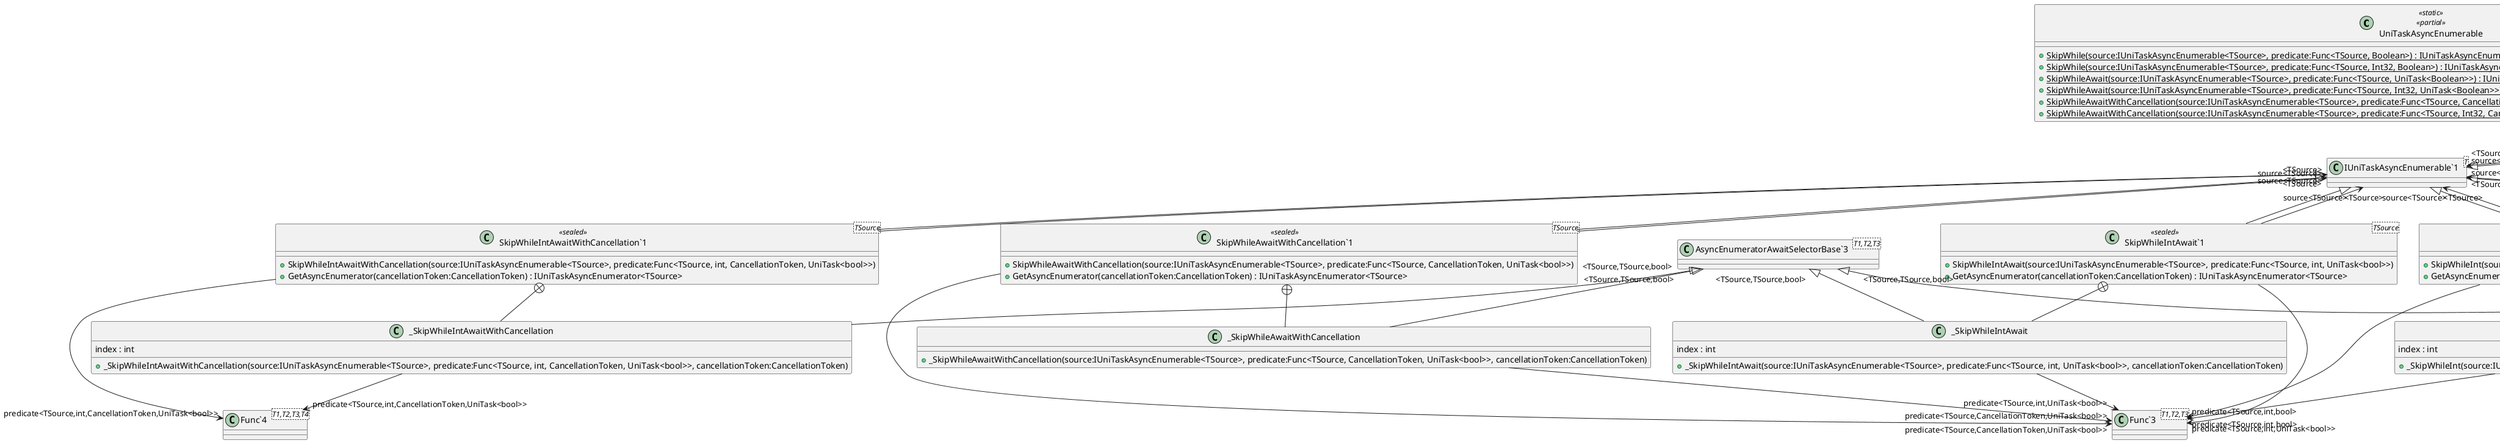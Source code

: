 @startuml
class UniTaskAsyncEnumerable <<static>> <<partial>> {
    + {static} SkipWhile(source:IUniTaskAsyncEnumerable<TSource>, predicate:Func<TSource, Boolean>) : IUniTaskAsyncEnumerable<TSource>
    + {static} SkipWhile(source:IUniTaskAsyncEnumerable<TSource>, predicate:Func<TSource, Int32, Boolean>) : IUniTaskAsyncEnumerable<TSource>
    + {static} SkipWhileAwait(source:IUniTaskAsyncEnumerable<TSource>, predicate:Func<TSource, UniTask<Boolean>>) : IUniTaskAsyncEnumerable<TSource>
    + {static} SkipWhileAwait(source:IUniTaskAsyncEnumerable<TSource>, predicate:Func<TSource, Int32, UniTask<Boolean>>) : IUniTaskAsyncEnumerable<TSource>
    + {static} SkipWhileAwaitWithCancellation(source:IUniTaskAsyncEnumerable<TSource>, predicate:Func<TSource, CancellationToken, UniTask<Boolean>>) : IUniTaskAsyncEnumerable<TSource>
    + {static} SkipWhileAwaitWithCancellation(source:IUniTaskAsyncEnumerable<TSource>, predicate:Func<TSource, Int32, CancellationToken, UniTask<Boolean>>) : IUniTaskAsyncEnumerable<TSource>
}
class "SkipWhile`1"<TSource> <<sealed>> {
    + SkipWhile(source:IUniTaskAsyncEnumerable<TSource>, predicate:Func<TSource, bool>)
    + GetAsyncEnumerator(cancellationToken:CancellationToken) : IUniTaskAsyncEnumerator<TSource>
}
class "SkipWhileInt`1"<TSource> <<sealed>> {
    + SkipWhileInt(source:IUniTaskAsyncEnumerable<TSource>, predicate:Func<TSource, int, bool>)
    + GetAsyncEnumerator(cancellationToken:CancellationToken) : IUniTaskAsyncEnumerator<TSource>
}
class "SkipWhileAwait`1"<TSource> <<sealed>> {
    + SkipWhileAwait(source:IUniTaskAsyncEnumerable<TSource>, predicate:Func<TSource, UniTask<bool>>)
    + GetAsyncEnumerator(cancellationToken:CancellationToken) : IUniTaskAsyncEnumerator<TSource>
}
class "SkipWhileIntAwait`1"<TSource> <<sealed>> {
    + SkipWhileIntAwait(source:IUniTaskAsyncEnumerable<TSource>, predicate:Func<TSource, int, UniTask<bool>>)
    + GetAsyncEnumerator(cancellationToken:CancellationToken) : IUniTaskAsyncEnumerator<TSource>
}
class "SkipWhileAwaitWithCancellation`1"<TSource> <<sealed>> {
    + SkipWhileAwaitWithCancellation(source:IUniTaskAsyncEnumerable<TSource>, predicate:Func<TSource, CancellationToken, UniTask<bool>>)
    + GetAsyncEnumerator(cancellationToken:CancellationToken) : IUniTaskAsyncEnumerator<TSource>
}
class "SkipWhileIntAwaitWithCancellation`1"<TSource> <<sealed>> {
    + SkipWhileIntAwaitWithCancellation(source:IUniTaskAsyncEnumerable<TSource>, predicate:Func<TSource, int, CancellationToken, UniTask<bool>>)
    + GetAsyncEnumerator(cancellationToken:CancellationToken) : IUniTaskAsyncEnumerator<TSource>
}
class "IUniTaskAsyncEnumerable`1"<T> {
}
class "Func`2"<T1,T2> {
}
class _SkipWhile {
    + _SkipWhile(source:IUniTaskAsyncEnumerable<TSource>, predicate:Func<TSource, bool>, cancellationToken:CancellationToken)
}
class "Func`3"<T1,T2,T3> {
}
class _SkipWhileInt {
    index : int
    + _SkipWhileInt(source:IUniTaskAsyncEnumerable<TSource>, predicate:Func<TSource, int, bool>, cancellationToken:CancellationToken)
}
class _SkipWhileAwait {
    + _SkipWhileAwait(source:IUniTaskAsyncEnumerable<TSource>, predicate:Func<TSource, UniTask<bool>>, cancellationToken:CancellationToken)
}
class _SkipWhileIntAwait {
    index : int
    + _SkipWhileIntAwait(source:IUniTaskAsyncEnumerable<TSource>, predicate:Func<TSource, int, UniTask<bool>>, cancellationToken:CancellationToken)
}
class _SkipWhileAwaitWithCancellation {
    + _SkipWhileAwaitWithCancellation(source:IUniTaskAsyncEnumerable<TSource>, predicate:Func<TSource, CancellationToken, UniTask<bool>>, cancellationToken:CancellationToken)
}
class "Func`4"<T1,T2,T3,T4> {
}
class _SkipWhileIntAwaitWithCancellation {
    index : int
    + _SkipWhileIntAwaitWithCancellation(source:IUniTaskAsyncEnumerable<TSource>, predicate:Func<TSource, int, CancellationToken, UniTask<bool>>, cancellationToken:CancellationToken)
}
class "AsyncEnumeratorBase`2"<T1,T2> {
}
class "AsyncEnumeratorAwaitSelectorBase`3"<T1,T2,T3> {
}
"IUniTaskAsyncEnumerable`1" "<TSource>" <|-- "SkipWhile`1"
"SkipWhile`1" --> "source<TSource>" "IUniTaskAsyncEnumerable`1"
"SkipWhile`1" --> "predicate<TSource,bool>" "Func`2"
"IUniTaskAsyncEnumerable`1" "<TSource>" <|-- "SkipWhileInt`1"
"SkipWhileInt`1" --> "source<TSource>" "IUniTaskAsyncEnumerable`1"
"SkipWhileInt`1" --> "predicate<TSource,int,bool>" "Func`3"
"IUniTaskAsyncEnumerable`1" "<TSource>" <|-- "SkipWhileAwait`1"
"SkipWhileAwait`1" --> "source<TSource>" "IUniTaskAsyncEnumerable`1"
"SkipWhileAwait`1" --> "predicate<TSource,UniTask<bool>>" "Func`2"
"IUniTaskAsyncEnumerable`1" "<TSource>" <|-- "SkipWhileIntAwait`1"
"SkipWhileIntAwait`1" --> "source<TSource>" "IUniTaskAsyncEnumerable`1"
"SkipWhileIntAwait`1" --> "predicate<TSource,int,UniTask<bool>>" "Func`3"
"IUniTaskAsyncEnumerable`1" "<TSource>" <|-- "SkipWhileAwaitWithCancellation`1"
"SkipWhileAwaitWithCancellation`1" --> "source<TSource>" "IUniTaskAsyncEnumerable`1"
"SkipWhileAwaitWithCancellation`1" --> "predicate<TSource,CancellationToken,UniTask<bool>>" "Func`3"
"IUniTaskAsyncEnumerable`1" "<TSource>" <|-- "SkipWhileIntAwaitWithCancellation`1"
"SkipWhileIntAwaitWithCancellation`1" --> "source<TSource>" "IUniTaskAsyncEnumerable`1"
"SkipWhileIntAwaitWithCancellation`1" --> "predicate<TSource,int,CancellationToken,UniTask<bool>>" "Func`4"
"SkipWhile`1" +-- _SkipWhile
"AsyncEnumeratorBase`2" "<TSource,TSource>" <|-- _SkipWhile
_SkipWhile --> "predicate<TSource,bool>" "Func`2"
"SkipWhileInt`1" +-- _SkipWhileInt
"AsyncEnumeratorBase`2" "<TSource,TSource>" <|-- _SkipWhileInt
_SkipWhileInt --> "predicate<TSource,int,bool>" "Func`3"
"SkipWhileAwait`1" +-- _SkipWhileAwait
"AsyncEnumeratorAwaitSelectorBase`3" "<TSource,TSource,bool>" <|-- _SkipWhileAwait
_SkipWhileAwait --> "predicate<TSource,UniTask<bool>>" "Func`2"
"SkipWhileIntAwait`1" +-- _SkipWhileIntAwait
"AsyncEnumeratorAwaitSelectorBase`3" "<TSource,TSource,bool>" <|-- _SkipWhileIntAwait
_SkipWhileIntAwait --> "predicate<TSource,int,UniTask<bool>>" "Func`3"
"SkipWhileAwaitWithCancellation`1" +-- _SkipWhileAwaitWithCancellation
"AsyncEnumeratorAwaitSelectorBase`3" "<TSource,TSource,bool>" <|-- _SkipWhileAwaitWithCancellation
_SkipWhileAwaitWithCancellation --> "predicate<TSource,CancellationToken,UniTask<bool>>" "Func`3"
"SkipWhileIntAwaitWithCancellation`1" +-- _SkipWhileIntAwaitWithCancellation
"AsyncEnumeratorAwaitSelectorBase`3" "<TSource,TSource,bool>" <|-- _SkipWhileIntAwaitWithCancellation
_SkipWhileIntAwaitWithCancellation --> "predicate<TSource,int,CancellationToken,UniTask<bool>>" "Func`4"
@enduml
